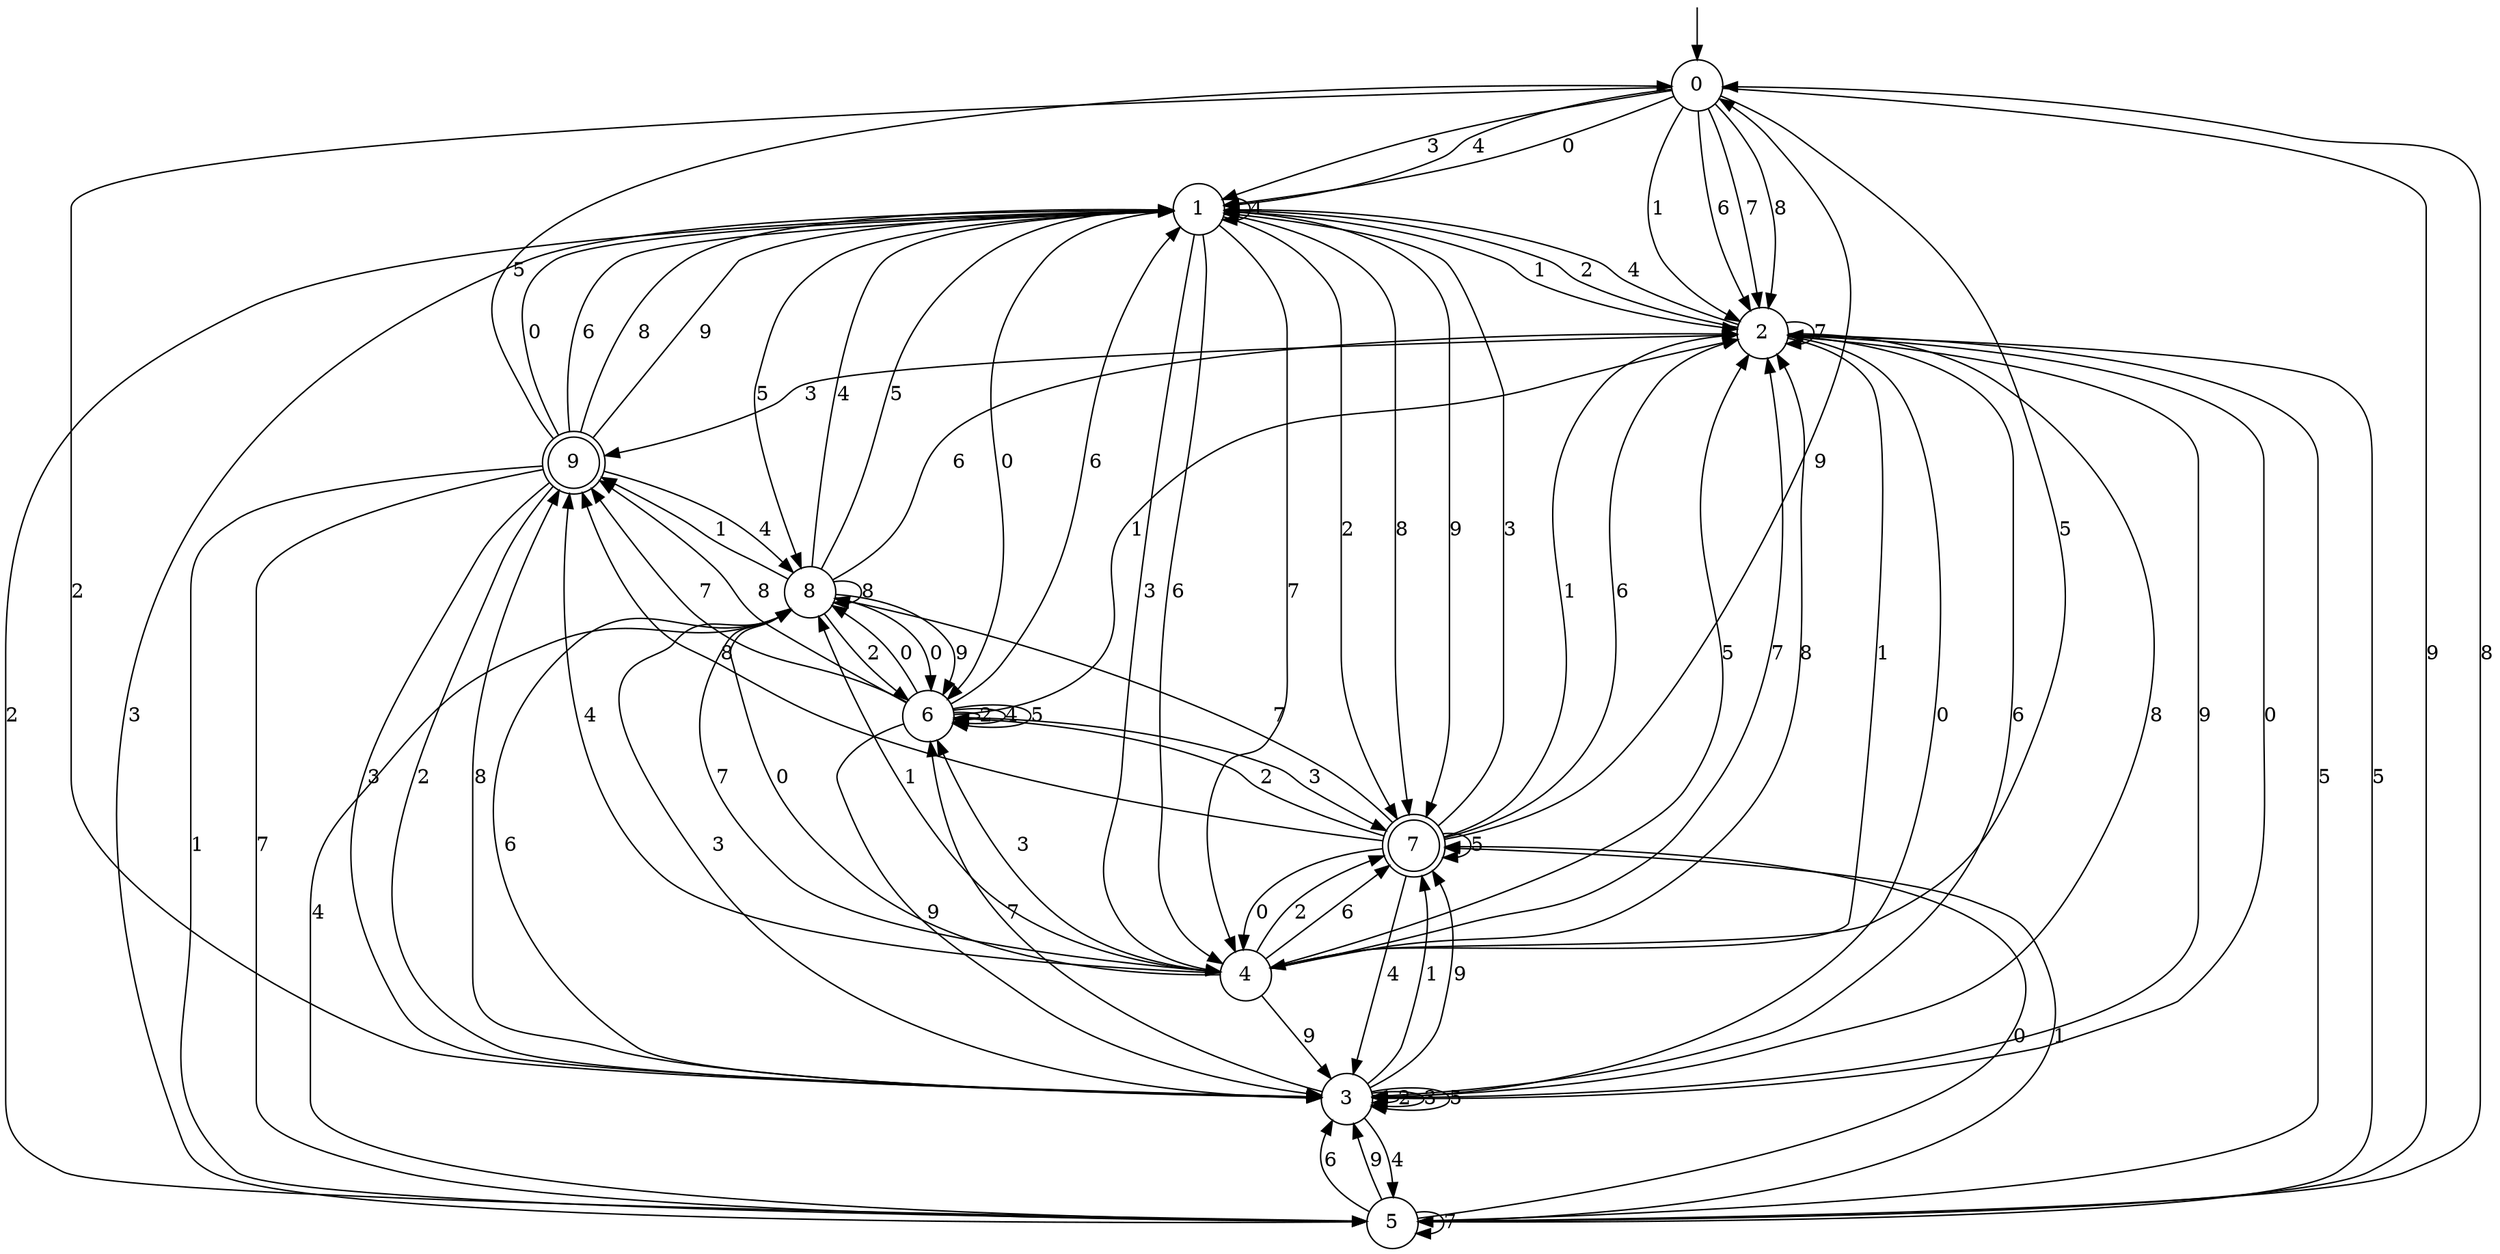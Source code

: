 digraph g {

	s0 [shape="circle" label="0"];
	s1 [shape="circle" label="1"];
	s2 [shape="circle" label="2"];
	s3 [shape="circle" label="3"];
	s4 [shape="circle" label="4"];
	s5 [shape="circle" label="5"];
	s6 [shape="circle" label="6"];
	s7 [shape="doublecircle" label="7"];
	s8 [shape="circle" label="8"];
	s9 [shape="doublecircle" label="9"];
	s0 -> s1 [label="0"];
	s0 -> s2 [label="1"];
	s0 -> s3 [label="2"];
	s0 -> s1 [label="3"];
	s0 -> s1 [label="4"];
	s0 -> s4 [label="5"];
	s0 -> s2 [label="6"];
	s0 -> s2 [label="7"];
	s0 -> s2 [label="8"];
	s0 -> s5 [label="9"];
	s1 -> s6 [label="0"];
	s1 -> s2 [label="1"];
	s1 -> s7 [label="2"];
	s1 -> s4 [label="3"];
	s1 -> s1 [label="4"];
	s1 -> s8 [label="5"];
	s1 -> s4 [label="6"];
	s1 -> s4 [label="7"];
	s1 -> s7 [label="8"];
	s1 -> s7 [label="9"];
	s2 -> s3 [label="0"];
	s2 -> s4 [label="1"];
	s2 -> s1 [label="2"];
	s2 -> s9 [label="3"];
	s2 -> s1 [label="4"];
	s2 -> s5 [label="5"];
	s2 -> s3 [label="6"];
	s2 -> s2 [label="7"];
	s2 -> s3 [label="8"];
	s2 -> s3 [label="9"];
	s3 -> s2 [label="0"];
	s3 -> s7 [label="1"];
	s3 -> s3 [label="2"];
	s3 -> s3 [label="3"];
	s3 -> s5 [label="4"];
	s3 -> s3 [label="5"];
	s3 -> s8 [label="6"];
	s3 -> s6 [label="7"];
	s3 -> s9 [label="8"];
	s3 -> s7 [label="9"];
	s4 -> s8 [label="0"];
	s4 -> s8 [label="1"];
	s4 -> s7 [label="2"];
	s4 -> s6 [label="3"];
	s4 -> s9 [label="4"];
	s4 -> s2 [label="5"];
	s4 -> s7 [label="6"];
	s4 -> s2 [label="7"];
	s4 -> s2 [label="8"];
	s4 -> s3 [label="9"];
	s5 -> s7 [label="0"];
	s5 -> s7 [label="1"];
	s5 -> s1 [label="2"];
	s5 -> s1 [label="3"];
	s5 -> s8 [label="4"];
	s5 -> s2 [label="5"];
	s5 -> s3 [label="6"];
	s5 -> s5 [label="7"];
	s5 -> s0 [label="8"];
	s5 -> s3 [label="9"];
	s6 -> s8 [label="0"];
	s6 -> s2 [label="1"];
	s6 -> s6 [label="2"];
	s6 -> s7 [label="3"];
	s6 -> s6 [label="4"];
	s6 -> s6 [label="5"];
	s6 -> s1 [label="6"];
	s6 -> s9 [label="7"];
	s6 -> s9 [label="8"];
	s6 -> s3 [label="9"];
	s7 -> s4 [label="0"];
	s7 -> s2 [label="1"];
	s7 -> s6 [label="2"];
	s7 -> s1 [label="3"];
	s7 -> s3 [label="4"];
	s7 -> s7 [label="5"];
	s7 -> s2 [label="6"];
	s7 -> s8 [label="7"];
	s7 -> s9 [label="8"];
	s7 -> s0 [label="9"];
	s8 -> s6 [label="0"];
	s8 -> s9 [label="1"];
	s8 -> s6 [label="2"];
	s8 -> s3 [label="3"];
	s8 -> s1 [label="4"];
	s8 -> s1 [label="5"];
	s8 -> s2 [label="6"];
	s8 -> s4 [label="7"];
	s8 -> s8 [label="8"];
	s8 -> s6 [label="9"];
	s9 -> s1 [label="0"];
	s9 -> s5 [label="1"];
	s9 -> s3 [label="2"];
	s9 -> s3 [label="3"];
	s9 -> s8 [label="4"];
	s9 -> s0 [label="5"];
	s9 -> s1 [label="6"];
	s9 -> s5 [label="7"];
	s9 -> s1 [label="8"];
	s9 -> s1 [label="9"];

__start0 [label="" shape="none" width="0" height="0"];
__start0 -> s0;

}

